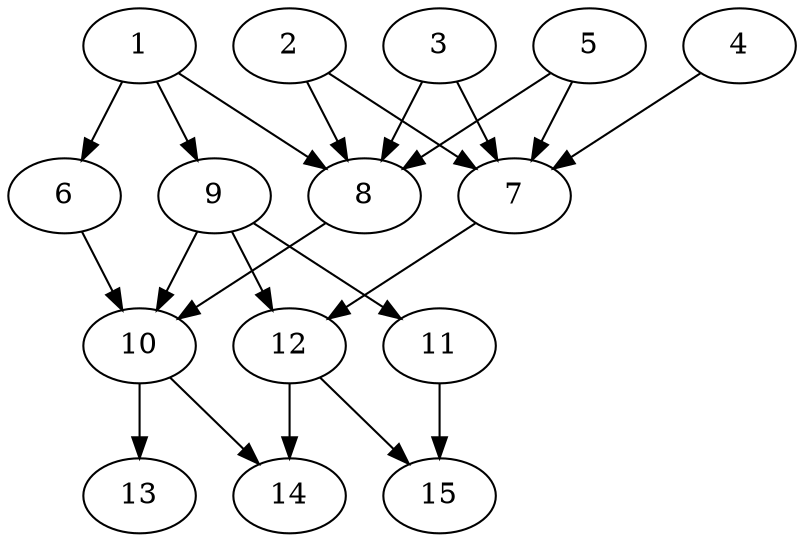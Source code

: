 // DAG automatically generated by daggen at Thu Oct  3 13:59:27 2019
// ./daggen --dot -n 15 --ccr 0.4 --fat 0.7 --regular 0.5 --density 0.7 --mindata 5242880 --maxdata 52428800 
digraph G {
  1 [size="60459520", alpha="0.11", expect_size="24183808"] 
  1 -> 6 [size ="24183808"]
  1 -> 8 [size ="24183808"]
  1 -> 9 [size ="24183808"]
  2 [size="96985600", alpha="0.00", expect_size="38794240"] 
  2 -> 7 [size ="38794240"]
  2 -> 8 [size ="38794240"]
  3 [size="35514880", alpha="0.03", expect_size="14205952"] 
  3 -> 7 [size ="14205952"]
  3 -> 8 [size ="14205952"]
  4 [size="68981760", alpha="0.15", expect_size="27592704"] 
  4 -> 7 [size ="27592704"]
  5 [size="22248960", alpha="0.12", expect_size="8899584"] 
  5 -> 7 [size ="8899584"]
  5 -> 8 [size ="8899584"]
  6 [size="24163840", alpha="0.01", expect_size="9665536"] 
  6 -> 10 [size ="9665536"]
  7 [size="21793280", alpha="0.04", expect_size="8717312"] 
  7 -> 12 [size ="8717312"]
  8 [size="47631360", alpha="0.06", expect_size="19052544"] 
  8 -> 10 [size ="19052544"]
  9 [size="111925760", alpha="0.03", expect_size="44770304"] 
  9 -> 10 [size ="44770304"]
  9 -> 11 [size ="44770304"]
  9 -> 12 [size ="44770304"]
  10 [size="52126720", alpha="0.05", expect_size="20850688"] 
  10 -> 13 [size ="20850688"]
  10 -> 14 [size ="20850688"]
  11 [size="124216320", alpha="0.00", expect_size="49686528"] 
  11 -> 15 [size ="49686528"]
  12 [size="70917120", alpha="0.05", expect_size="28366848"] 
  12 -> 14 [size ="28366848"]
  12 -> 15 [size ="28366848"]
  13 [size="73715200", alpha="0.11", expect_size="29486080"] 
  14 [size="93890560", alpha="0.05", expect_size="37556224"] 
  15 [size="63656960", alpha="0.03", expect_size="25462784"] 
}
